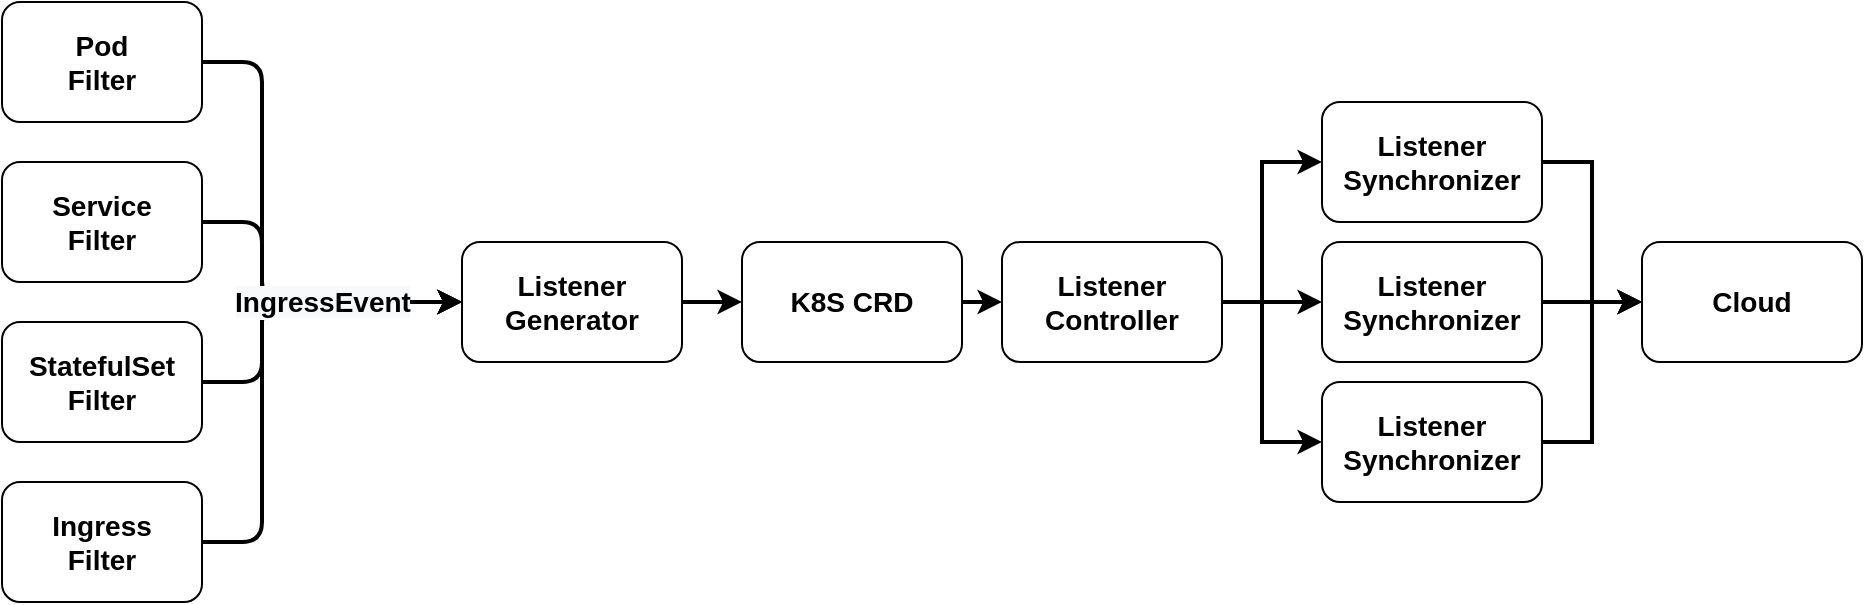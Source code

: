 <mxfile version="13.6.2" type="device"><diagram id="b1jFxWymqVQ2T8fv8Vf3" name="Page-1"><mxGraphModel dx="1086" dy="816" grid="1" gridSize="10" guides="1" tooltips="1" connect="1" arrows="1" fold="1" page="1" pageScale="1" pageWidth="827" pageHeight="1169" math="0" shadow="0"><root><mxCell id="0"/><mxCell id="1" parent="0"/><mxCell id="oOfCVrL0LZrgHUZyMWEK-2" value="Pod&lt;br&gt;Filter" style="rounded=1;whiteSpace=wrap;html=1;fontSize=14;fontStyle=1" vertex="1" parent="1"><mxGeometry x="70" y="120" width="100" height="60" as="geometry"/></mxCell><mxCell id="oOfCVrL0LZrgHUZyMWEK-14" style="edgeStyle=orthogonalEdgeStyle;rounded=1;orthogonalLoop=1;jettySize=auto;html=1;exitX=1;exitY=0.5;exitDx=0;exitDy=0;entryX=0;entryY=0.5;entryDx=0;entryDy=0;fontSize=14;strokeWidth=2;" edge="1" parent="1" source="oOfCVrL0LZrgHUZyMWEK-3" target="oOfCVrL0LZrgHUZyMWEK-6"><mxGeometry relative="1" as="geometry"><Array as="points"><mxPoint x="200" y="230"/><mxPoint x="200" y="270"/></Array></mxGeometry></mxCell><mxCell id="oOfCVrL0LZrgHUZyMWEK-3" value="Service&lt;br&gt;Filter" style="rounded=1;whiteSpace=wrap;html=1;fontSize=14;fontStyle=1" vertex="1" parent="1"><mxGeometry x="70" y="200" width="100" height="60" as="geometry"/></mxCell><mxCell id="oOfCVrL0LZrgHUZyMWEK-15" style="edgeStyle=orthogonalEdgeStyle;rounded=1;orthogonalLoop=1;jettySize=auto;html=1;exitX=1;exitY=0.5;exitDx=0;exitDy=0;entryX=0;entryY=0.5;entryDx=0;entryDy=0;fontSize=14;strokeWidth=2;" edge="1" parent="1" source="oOfCVrL0LZrgHUZyMWEK-4" target="oOfCVrL0LZrgHUZyMWEK-6"><mxGeometry relative="1" as="geometry"><Array as="points"><mxPoint x="200" y="310"/><mxPoint x="200" y="270"/></Array></mxGeometry></mxCell><mxCell id="oOfCVrL0LZrgHUZyMWEK-4" value="StatefulSet&lt;br&gt;Filter" style="rounded=1;whiteSpace=wrap;html=1;fontSize=14;fontStyle=1" vertex="1" parent="1"><mxGeometry x="70" y="280" width="100" height="60" as="geometry"/></mxCell><mxCell id="oOfCVrL0LZrgHUZyMWEK-16" style="edgeStyle=orthogonalEdgeStyle;rounded=1;orthogonalLoop=1;jettySize=auto;html=1;exitX=1;exitY=0.5;exitDx=0;exitDy=0;entryX=0;entryY=0.5;entryDx=0;entryDy=0;fontSize=14;strokeWidth=2;" edge="1" parent="1" source="oOfCVrL0LZrgHUZyMWEK-5" target="oOfCVrL0LZrgHUZyMWEK-6"><mxGeometry relative="1" as="geometry"><Array as="points"><mxPoint x="200" y="390"/><mxPoint x="200" y="270"/></Array></mxGeometry></mxCell><mxCell id="oOfCVrL0LZrgHUZyMWEK-5" value="Ingress&lt;br&gt;Filter" style="rounded=1;whiteSpace=wrap;html=1;fontSize=14;fontStyle=1" vertex="1" parent="1"><mxGeometry x="70" y="360" width="100" height="60" as="geometry"/></mxCell><mxCell id="oOfCVrL0LZrgHUZyMWEK-23" style="edgeStyle=orthogonalEdgeStyle;rounded=1;orthogonalLoop=1;jettySize=auto;html=1;exitX=1;exitY=0.5;exitDx=0;exitDy=0;entryX=0;entryY=0.5;entryDx=0;entryDy=0;fontSize=14;strokeWidth=2;" edge="1" parent="1" source="oOfCVrL0LZrgHUZyMWEK-6" target="oOfCVrL0LZrgHUZyMWEK-7"><mxGeometry relative="1" as="geometry"/></mxCell><mxCell id="oOfCVrL0LZrgHUZyMWEK-6" value="Listener&lt;br&gt;Generator" style="rounded=1;whiteSpace=wrap;html=1;fontSize=14;fontStyle=1" vertex="1" parent="1"><mxGeometry x="300" y="240" width="110" height="60" as="geometry"/></mxCell><mxCell id="oOfCVrL0LZrgHUZyMWEK-24" style="edgeStyle=orthogonalEdgeStyle;rounded=0;orthogonalLoop=1;jettySize=auto;html=1;exitX=1;exitY=0.5;exitDx=0;exitDy=0;entryX=0;entryY=0.5;entryDx=0;entryDy=0;strokeWidth=2;fontSize=14;" edge="1" parent="1" source="oOfCVrL0LZrgHUZyMWEK-7" target="oOfCVrL0LZrgHUZyMWEK-8"><mxGeometry relative="1" as="geometry"/></mxCell><mxCell id="oOfCVrL0LZrgHUZyMWEK-7" value="K8S CRD" style="rounded=1;whiteSpace=wrap;html=1;fontSize=14;fontStyle=1" vertex="1" parent="1"><mxGeometry x="440" y="240" width="110" height="60" as="geometry"/></mxCell><mxCell id="oOfCVrL0LZrgHUZyMWEK-25" style="edgeStyle=orthogonalEdgeStyle;rounded=0;orthogonalLoop=1;jettySize=auto;html=1;exitX=1;exitY=0.5;exitDx=0;exitDy=0;entryX=0;entryY=0.5;entryDx=0;entryDy=0;strokeWidth=2;fontSize=14;" edge="1" parent="1" target="oOfCVrL0LZrgHUZyMWEK-9"><mxGeometry relative="1" as="geometry"><mxPoint x="700" y="270" as="sourcePoint"/><Array as="points"><mxPoint x="700" y="200"/></Array></mxGeometry></mxCell><mxCell id="oOfCVrL0LZrgHUZyMWEK-26" style="edgeStyle=orthogonalEdgeStyle;rounded=0;orthogonalLoop=1;jettySize=auto;html=1;exitX=1;exitY=0.5;exitDx=0;exitDy=0;entryX=0;entryY=0.5;entryDx=0;entryDy=0;strokeWidth=2;fontSize=14;" edge="1" parent="1" target="oOfCVrL0LZrgHUZyMWEK-10"><mxGeometry relative="1" as="geometry"><mxPoint x="700" y="270" as="sourcePoint"/></mxGeometry></mxCell><mxCell id="oOfCVrL0LZrgHUZyMWEK-27" style="edgeStyle=orthogonalEdgeStyle;rounded=0;orthogonalLoop=1;jettySize=auto;html=1;entryX=0;entryY=0.5;entryDx=0;entryDy=0;strokeWidth=2;fontSize=14;" edge="1" parent="1" source="oOfCVrL0LZrgHUZyMWEK-8" target="oOfCVrL0LZrgHUZyMWEK-11"><mxGeometry relative="1" as="geometry"><mxPoint x="700" y="270" as="sourcePoint"/><Array as="points"><mxPoint x="700" y="270"/><mxPoint x="700" y="340"/></Array></mxGeometry></mxCell><mxCell id="oOfCVrL0LZrgHUZyMWEK-8" value="Listener&lt;br&gt;Controller" style="rounded=1;whiteSpace=wrap;html=1;fontSize=14;fontStyle=1" vertex="1" parent="1"><mxGeometry x="570" y="240" width="110" height="60" as="geometry"/></mxCell><mxCell id="oOfCVrL0LZrgHUZyMWEK-28" style="edgeStyle=orthogonalEdgeStyle;rounded=0;orthogonalLoop=1;jettySize=auto;html=1;exitX=1;exitY=0.5;exitDx=0;exitDy=0;entryX=0;entryY=0.5;entryDx=0;entryDy=0;strokeWidth=2;fontSize=14;" edge="1" parent="1" source="oOfCVrL0LZrgHUZyMWEK-9" target="oOfCVrL0LZrgHUZyMWEK-12"><mxGeometry relative="1" as="geometry"/></mxCell><mxCell id="oOfCVrL0LZrgHUZyMWEK-9" value="Listener&lt;br&gt;Synchronizer" style="rounded=1;whiteSpace=wrap;html=1;fontSize=14;fontStyle=1" vertex="1" parent="1"><mxGeometry x="730" y="170" width="110" height="60" as="geometry"/></mxCell><mxCell id="oOfCVrL0LZrgHUZyMWEK-29" style="edgeStyle=orthogonalEdgeStyle;rounded=0;orthogonalLoop=1;jettySize=auto;html=1;exitX=1;exitY=0.5;exitDx=0;exitDy=0;entryX=0;entryY=0.5;entryDx=0;entryDy=0;strokeWidth=2;fontSize=14;" edge="1" parent="1" source="oOfCVrL0LZrgHUZyMWEK-10" target="oOfCVrL0LZrgHUZyMWEK-12"><mxGeometry relative="1" as="geometry"/></mxCell><mxCell id="oOfCVrL0LZrgHUZyMWEK-10" value="Listener&lt;br&gt;Synchronizer" style="rounded=1;whiteSpace=wrap;html=1;fontSize=14;fontStyle=1" vertex="1" parent="1"><mxGeometry x="730" y="240" width="110" height="60" as="geometry"/></mxCell><mxCell id="oOfCVrL0LZrgHUZyMWEK-30" style="edgeStyle=orthogonalEdgeStyle;rounded=0;orthogonalLoop=1;jettySize=auto;html=1;exitX=1;exitY=0.5;exitDx=0;exitDy=0;entryX=0;entryY=0.5;entryDx=0;entryDy=0;strokeWidth=2;fontSize=14;" edge="1" parent="1" source="oOfCVrL0LZrgHUZyMWEK-11" target="oOfCVrL0LZrgHUZyMWEK-12"><mxGeometry relative="1" as="geometry"/></mxCell><mxCell id="oOfCVrL0LZrgHUZyMWEK-11" value="Listener&lt;br&gt;Synchronizer" style="rounded=1;whiteSpace=wrap;html=1;fontSize=14;fontStyle=1" vertex="1" parent="1"><mxGeometry x="730" y="310" width="110" height="60" as="geometry"/></mxCell><mxCell id="oOfCVrL0LZrgHUZyMWEK-12" value="Cloud" style="rounded=1;whiteSpace=wrap;html=1;fontSize=14;fontStyle=1" vertex="1" parent="1"><mxGeometry x="890" y="240" width="110" height="60" as="geometry"/></mxCell><mxCell id="oOfCVrL0LZrgHUZyMWEK-13" value="" style="endArrow=classic;html=1;fontSize=14;exitX=1;exitY=0.5;exitDx=0;exitDy=0;entryX=0;entryY=0.5;entryDx=0;entryDy=0;edgeStyle=orthogonalEdgeStyle;strokeWidth=2;" edge="1" parent="1" source="oOfCVrL0LZrgHUZyMWEK-2" target="oOfCVrL0LZrgHUZyMWEK-6"><mxGeometry width="50" height="50" relative="1" as="geometry"><mxPoint x="280" y="140" as="sourcePoint"/><mxPoint x="330" y="90" as="targetPoint"/><Array as="points"><mxPoint x="200" y="150"/><mxPoint x="200" y="270"/></Array></mxGeometry></mxCell><mxCell id="oOfCVrL0LZrgHUZyMWEK-22" value="&lt;span style=&quot;font-weight: 700 ; background-color: rgb(248 , 249 , 250)&quot;&gt;IngressEvent&lt;/span&gt;" style="edgeLabel;html=1;align=center;verticalAlign=middle;resizable=0;points=[];fontSize=14;" vertex="1" connectable="0" parent="oOfCVrL0LZrgHUZyMWEK-13"><mxGeometry x="0.439" relative="1" as="geometry"><mxPoint as="offset"/></mxGeometry></mxCell><mxCell id="oOfCVrL0LZrgHUZyMWEK-17" value="" style="text;html=1;strokeColor=none;align=center;verticalAlign=middle;whiteSpace=wrap;rounded=0;fontSize=14;fontStyle=1;fillColor=#ffffff;" vertex="1" parent="1"><mxGeometry x="345" y="390" width="95" height="20" as="geometry"/></mxCell></root></mxGraphModel></diagram></mxfile>